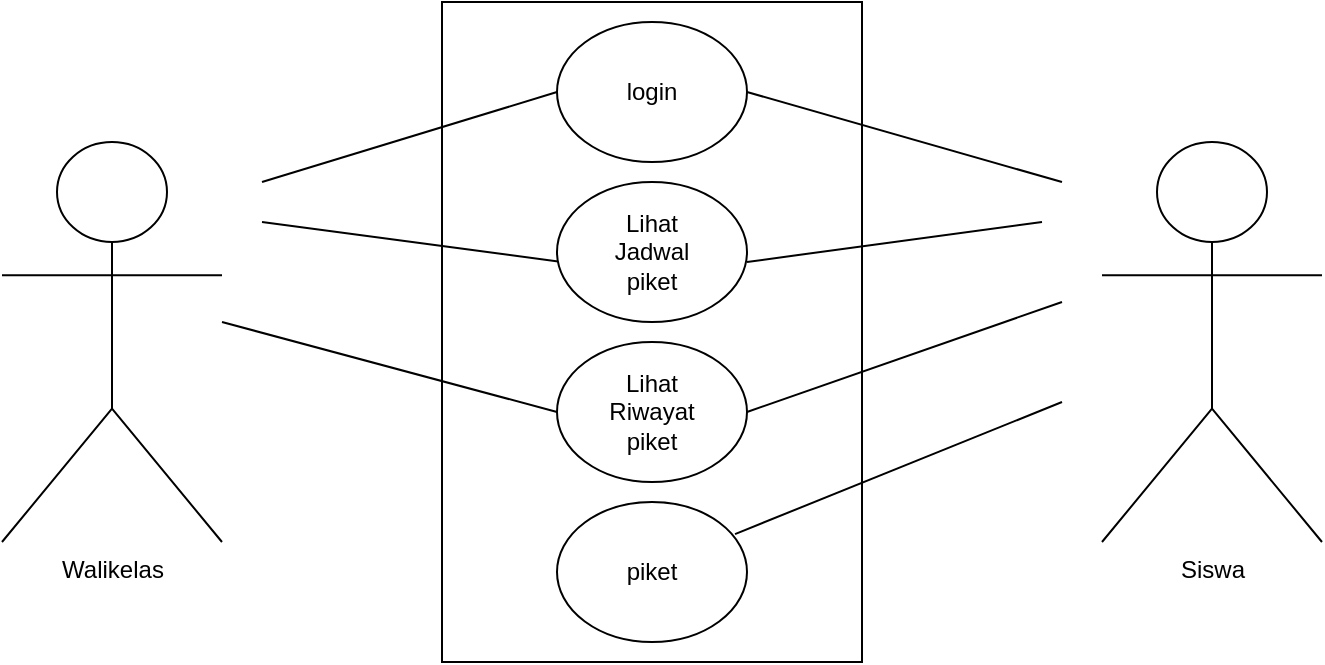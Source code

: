 <mxfile version="24.7.10">
  <diagram name="Page-1" id="qAx_eTldICyNDFPyGSnK">
    <mxGraphModel dx="1042" dy="627" grid="1" gridSize="10" guides="1" tooltips="1" connect="1" arrows="1" fold="1" page="1" pageScale="1" pageWidth="850" pageHeight="1100" math="0" shadow="0">
      <root>
        <mxCell id="0" />
        <mxCell id="1" parent="0" />
        <mxCell id="PxeLG39YRaMGFSSouo8R-1" value="" style="rounded=0;whiteSpace=wrap;html=1;" vertex="1" parent="1">
          <mxGeometry x="350" y="40" width="210" height="330" as="geometry" />
        </mxCell>
        <mxCell id="PxeLG39YRaMGFSSouo8R-5" value="" style="ellipse;whiteSpace=wrap;html=1;" vertex="1" parent="1">
          <mxGeometry x="407.5" y="210" width="95" height="70" as="geometry" />
        </mxCell>
        <mxCell id="PxeLG39YRaMGFSSouo8R-10" value="Lihat Riwayat piket" style="text;html=1;align=center;verticalAlign=middle;whiteSpace=wrap;rounded=0;" vertex="1" parent="1">
          <mxGeometry x="425" y="230" width="60" height="30" as="geometry" />
        </mxCell>
        <mxCell id="PxeLG39YRaMGFSSouo8R-12" value="Walikelas" style="shape=umlActor;verticalLabelPosition=bottom;verticalAlign=top;html=1;outlineConnect=0;" vertex="1" parent="1">
          <mxGeometry x="130" y="110" width="110" height="200" as="geometry" />
        </mxCell>
        <mxCell id="PxeLG39YRaMGFSSouo8R-13" value="Siswa" style="shape=umlActor;verticalLabelPosition=bottom;verticalAlign=top;html=1;outlineConnect=0;" vertex="1" parent="1">
          <mxGeometry x="680" y="110" width="110" height="200" as="geometry" />
        </mxCell>
        <mxCell id="PxeLG39YRaMGFSSouo8R-14" value="" style="endArrow=none;html=1;rounded=0;entryX=0;entryY=0.5;entryDx=0;entryDy=0;" edge="1" parent="1" target="PxeLG39YRaMGFSSouo8R-25">
          <mxGeometry width="50" height="50" relative="1" as="geometry">
            <mxPoint x="260" y="130" as="sourcePoint" />
            <mxPoint x="407.5" y="95" as="targetPoint" />
          </mxGeometry>
        </mxCell>
        <mxCell id="PxeLG39YRaMGFSSouo8R-15" value="" style="endArrow=none;html=1;rounded=0;entryX=0.026;entryY=0.571;entryDx=0;entryDy=0;entryPerimeter=0;" edge="1" parent="1" target="PxeLG39YRaMGFSSouo8R-23">
          <mxGeometry width="50" height="50" relative="1" as="geometry">
            <mxPoint x="260" y="150" as="sourcePoint" />
            <mxPoint x="402.05" y="158.98" as="targetPoint" />
          </mxGeometry>
        </mxCell>
        <mxCell id="PxeLG39YRaMGFSSouo8R-16" value="" style="endArrow=none;html=1;rounded=0;entryX=0;entryY=0.5;entryDx=0;entryDy=0;" edge="1" parent="1" target="PxeLG39YRaMGFSSouo8R-5">
          <mxGeometry width="50" height="50" relative="1" as="geometry">
            <mxPoint x="240" y="200" as="sourcePoint" />
            <mxPoint x="450" y="270" as="targetPoint" />
          </mxGeometry>
        </mxCell>
        <mxCell id="PxeLG39YRaMGFSSouo8R-17" value="" style="endArrow=none;html=1;rounded=0;exitX=1;exitY=0.5;exitDx=0;exitDy=0;" edge="1" parent="1" source="PxeLG39YRaMGFSSouo8R-25">
          <mxGeometry width="50" height="50" relative="1" as="geometry">
            <mxPoint x="502.5" y="95" as="sourcePoint" />
            <mxPoint x="660" y="130" as="targetPoint" />
          </mxGeometry>
        </mxCell>
        <mxCell id="PxeLG39YRaMGFSSouo8R-19" value="" style="endArrow=none;html=1;rounded=0;entryX=1;entryY=0.571;entryDx=0;entryDy=0;entryPerimeter=0;" edge="1" parent="1" target="PxeLG39YRaMGFSSouo8R-23">
          <mxGeometry width="50" height="50" relative="1" as="geometry">
            <mxPoint x="650" y="150" as="sourcePoint" />
            <mxPoint x="502.5" y="165" as="targetPoint" />
            <Array as="points" />
          </mxGeometry>
        </mxCell>
        <mxCell id="PxeLG39YRaMGFSSouo8R-20" value="" style="endArrow=none;html=1;rounded=0;exitX=0.937;exitY=0.229;exitDx=0;exitDy=0;exitPerimeter=0;" edge="1" parent="1" source="PxeLG39YRaMGFSSouo8R-21">
          <mxGeometry width="50" height="50" relative="1" as="geometry">
            <mxPoint x="495" y="315" as="sourcePoint" />
            <mxPoint x="660" y="240" as="targetPoint" />
          </mxGeometry>
        </mxCell>
        <mxCell id="PxeLG39YRaMGFSSouo8R-21" value="" style="ellipse;whiteSpace=wrap;html=1;" vertex="1" parent="1">
          <mxGeometry x="407.5" y="290" width="95" height="70" as="geometry" />
        </mxCell>
        <mxCell id="PxeLG39YRaMGFSSouo8R-22" value="piket" style="text;html=1;align=center;verticalAlign=middle;whiteSpace=wrap;rounded=0;" vertex="1" parent="1">
          <mxGeometry x="425" y="310" width="60" height="30" as="geometry" />
        </mxCell>
        <mxCell id="PxeLG39YRaMGFSSouo8R-23" value="" style="ellipse;whiteSpace=wrap;html=1;" vertex="1" parent="1">
          <mxGeometry x="407.5" y="130" width="95" height="70" as="geometry" />
        </mxCell>
        <mxCell id="PxeLG39YRaMGFSSouo8R-24" value="Lihat Jadwal piket" style="text;html=1;align=center;verticalAlign=middle;whiteSpace=wrap;rounded=0;" vertex="1" parent="1">
          <mxGeometry x="425" y="150" width="60" height="30" as="geometry" />
        </mxCell>
        <mxCell id="PxeLG39YRaMGFSSouo8R-25" value="" style="ellipse;whiteSpace=wrap;html=1;" vertex="1" parent="1">
          <mxGeometry x="407.5" y="50" width="95" height="70" as="geometry" />
        </mxCell>
        <mxCell id="PxeLG39YRaMGFSSouo8R-26" value="login" style="text;html=1;align=center;verticalAlign=middle;whiteSpace=wrap;rounded=0;" vertex="1" parent="1">
          <mxGeometry x="425" y="70" width="60" height="30" as="geometry" />
        </mxCell>
        <mxCell id="PxeLG39YRaMGFSSouo8R-28" value="" style="endArrow=none;html=1;rounded=0;entryX=1;entryY=0.5;entryDx=0;entryDy=0;" edge="1" parent="1" target="PxeLG39YRaMGFSSouo8R-5">
          <mxGeometry width="50" height="50" relative="1" as="geometry">
            <mxPoint x="660" y="190" as="sourcePoint" />
            <mxPoint x="513" y="180" as="targetPoint" />
            <Array as="points" />
          </mxGeometry>
        </mxCell>
      </root>
    </mxGraphModel>
  </diagram>
</mxfile>
